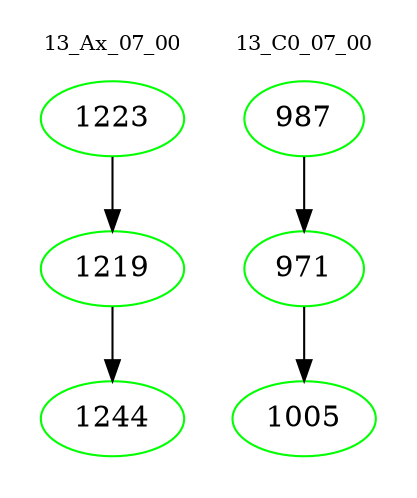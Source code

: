 digraph{
subgraph cluster_0 {
color = white
label = "13_Ax_07_00";
fontsize=10;
T0_1223 [label="1223", color="green"]
T0_1223 -> T0_1219 [color="black"]
T0_1219 [label="1219", color="green"]
T0_1219 -> T0_1244 [color="black"]
T0_1244 [label="1244", color="green"]
}
subgraph cluster_1 {
color = white
label = "13_C0_07_00";
fontsize=10;
T1_987 [label="987", color="green"]
T1_987 -> T1_971 [color="black"]
T1_971 [label="971", color="green"]
T1_971 -> T1_1005 [color="black"]
T1_1005 [label="1005", color="green"]
}
}

